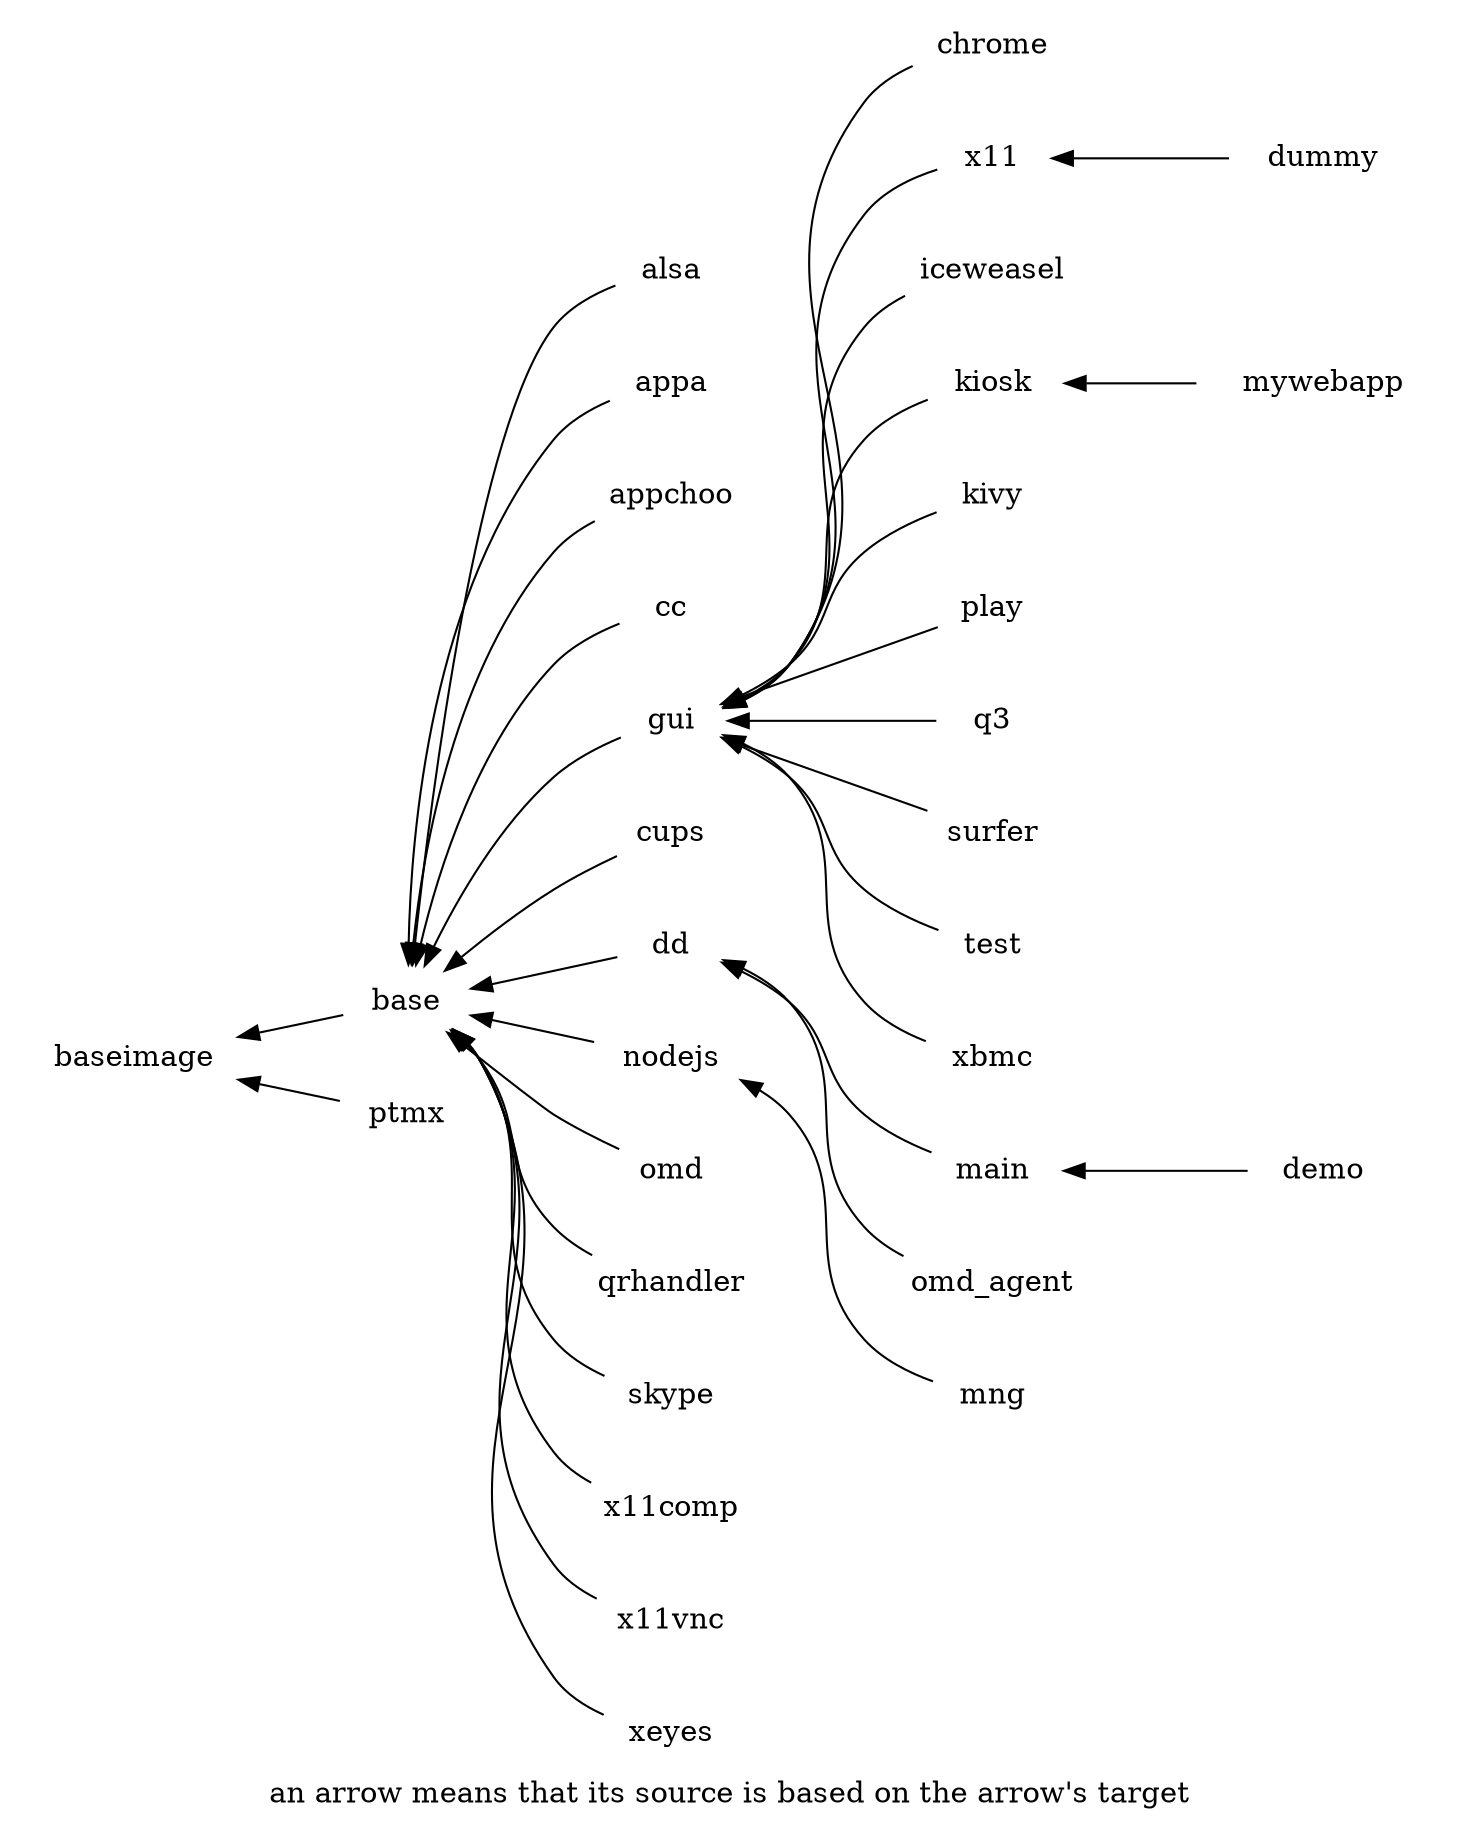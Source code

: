 digraph deps{ graph [label="an arrow means that its source is based on the arrow's target", labelloc=b]; node [color=white]; rankdir = RL;
"alsa" -> "base" ;
"appa" -> "base" ;
"appchoo" -> "base" ;
"base" -> "baseimage" ;
"cc" -> "base" ;
"chrome" -> "gui" ;
"cups" -> "base" ;
"dd" -> "base" ;
"demo" -> "main" ;
"dummy" -> "x11" ;
"gui" -> "base" ;
"iceweasel" -> "gui" ;
"kiosk" -> "gui" ;
"kivy" -> "gui" ;
"main" -> "dd" ;
"mng" -> "nodejs" ;
"mywebapp" -> "kiosk" ;
"nodejs" -> "base" ;
"omd" -> "base" ;
"omd_agent" -> "dd" ;
"play" -> "gui" ;
"ptmx" -> "baseimage" ;
"q3" -> "gui" ;
"qrhandler" -> "base" ;
"skype" -> "base" ;
"surfer" -> "gui" ;
"test" -> "gui" ;
"x11" -> "gui" ;
"x11comp" -> "base" ;
"x11vnc" -> "base" ;
"xbmc" -> "gui" ;
"xeyes" -> "base" ;
}
